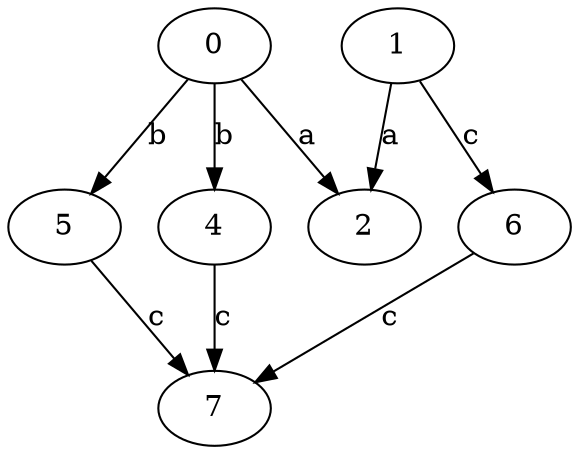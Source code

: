 strict digraph  {
0;
1;
2;
4;
5;
6;
7;
0 -> 2  [label=a];
0 -> 4  [label=b];
0 -> 5  [label=b];
1 -> 2  [label=a];
1 -> 6  [label=c];
4 -> 7  [label=c];
5 -> 7  [label=c];
6 -> 7  [label=c];
}
